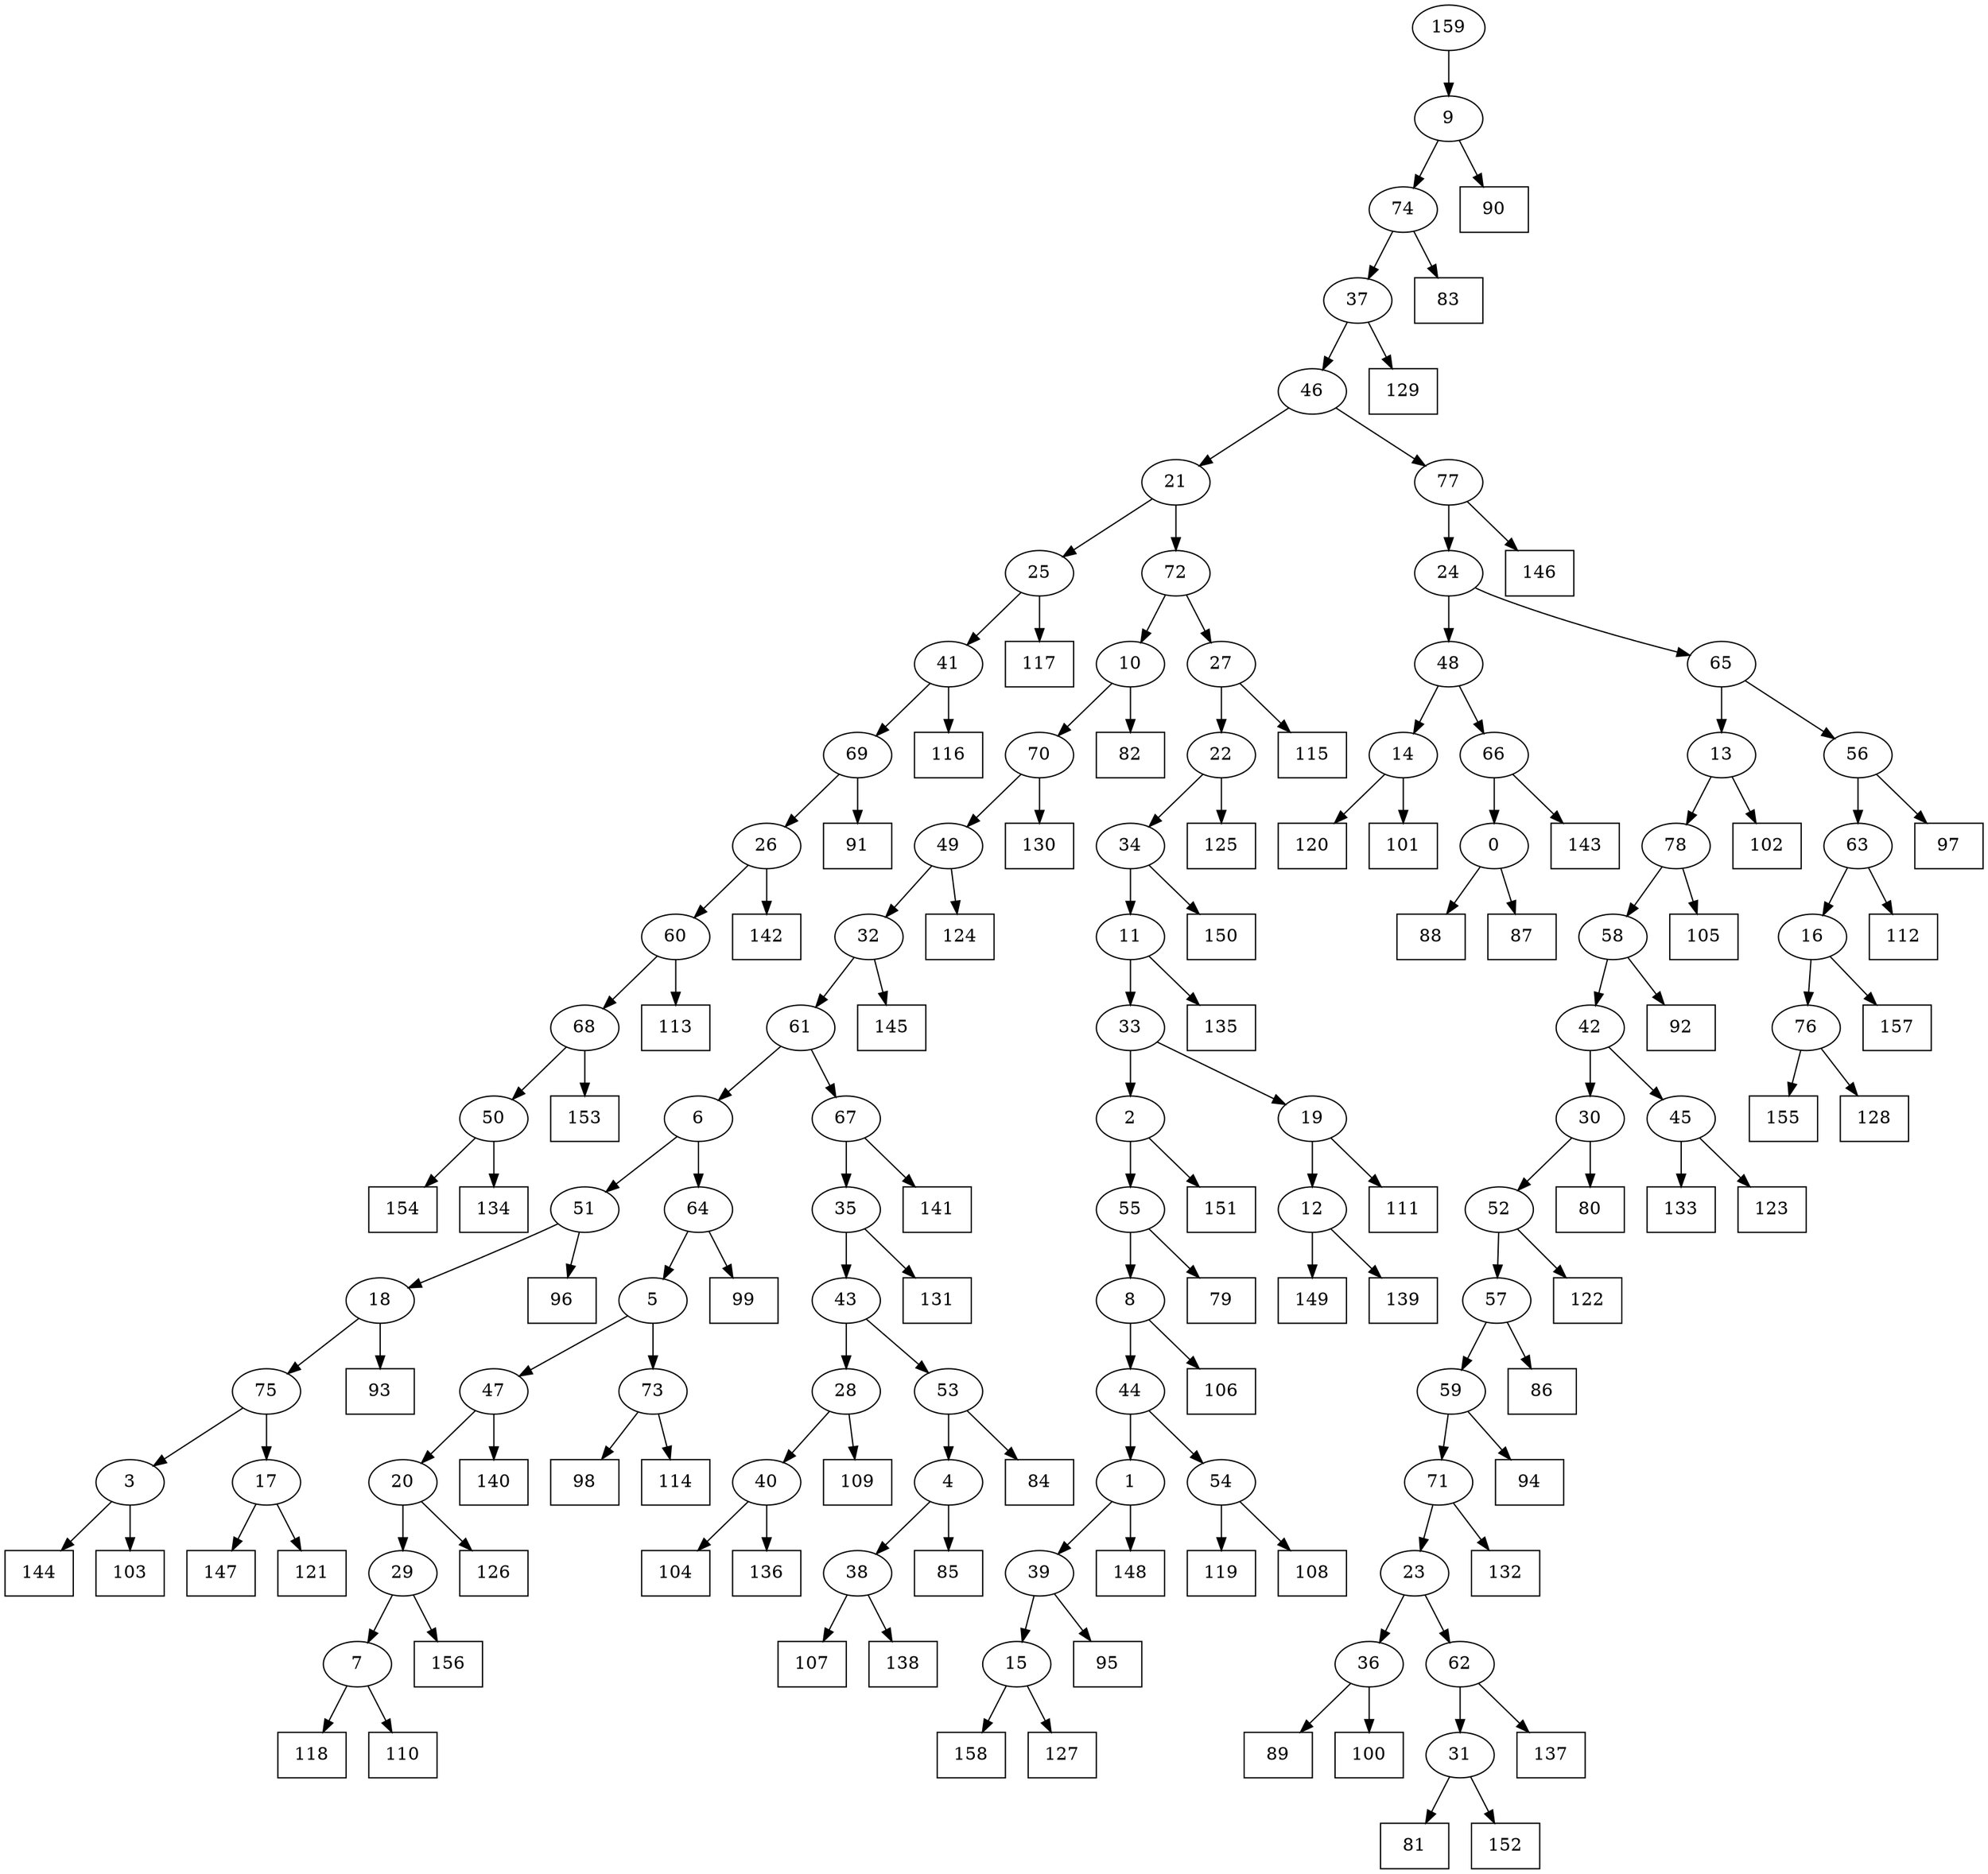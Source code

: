 digraph G {
0[label="0"];
1[label="1"];
2[label="2"];
3[label="3"];
4[label="4"];
5[label="5"];
6[label="6"];
7[label="7"];
8[label="8"];
9[label="9"];
10[label="10"];
11[label="11"];
12[label="12"];
13[label="13"];
14[label="14"];
15[label="15"];
16[label="16"];
17[label="17"];
18[label="18"];
19[label="19"];
20[label="20"];
21[label="21"];
22[label="22"];
23[label="23"];
24[label="24"];
25[label="25"];
26[label="26"];
27[label="27"];
28[label="28"];
29[label="29"];
30[label="30"];
31[label="31"];
32[label="32"];
33[label="33"];
34[label="34"];
35[label="35"];
36[label="36"];
37[label="37"];
38[label="38"];
39[label="39"];
40[label="40"];
41[label="41"];
42[label="42"];
43[label="43"];
44[label="44"];
45[label="45"];
46[label="46"];
47[label="47"];
48[label="48"];
49[label="49"];
50[label="50"];
51[label="51"];
52[label="52"];
53[label="53"];
54[label="54"];
55[label="55"];
56[label="56"];
57[label="57"];
58[label="58"];
59[label="59"];
60[label="60"];
61[label="61"];
62[label="62"];
63[label="63"];
64[label="64"];
65[label="65"];
66[label="66"];
67[label="67"];
68[label="68"];
69[label="69"];
70[label="70"];
71[label="71"];
72[label="72"];
73[label="73"];
74[label="74"];
75[label="75"];
76[label="76"];
77[label="77"];
78[label="78"];
79[shape=box,label="126"];
80[shape=box,label="98"];
81[shape=box,label="94"];
82[shape=box,label="125"];
83[shape=box,label="157"];
84[shape=box,label="144"];
85[shape=box,label="112"];
86[shape=box,label="91"];
87[shape=box,label="106"];
88[shape=box,label="99"];
89[shape=box,label="95"];
90[shape=box,label="129"];
91[shape=box,label="79"];
92[shape=box,label="117"];
93[shape=box,label="81"];
94[shape=box,label="88"];
95[shape=box,label="105"];
96[shape=box,label="149"];
97[shape=box,label="124"];
98[shape=box,label="102"];
99[shape=box,label="158"];
100[shape=box,label="89"];
101[shape=box,label="97"];
102[shape=box,label="153"];
103[shape=box,label="151"];
104[shape=box,label="107"];
105[shape=box,label="147"];
106[shape=box,label="92"];
107[shape=box,label="150"];
108[shape=box,label="140"];
109[shape=box,label="83"];
110[shape=box,label="109"];
111[shape=box,label="146"];
112[shape=box,label="142"];
113[shape=box,label="133"];
114[shape=box,label="118"];
115[shape=box,label="113"];
116[shape=box,label="154"];
117[shape=box,label="80"];
118[shape=box,label="138"];
119[shape=box,label="148"];
120[shape=box,label="82"];
121[shape=box,label="143"];
122[shape=box,label="110"];
123[shape=box,label="130"];
124[shape=box,label="103"];
125[shape=box,label="134"];
126[shape=box,label="119"];
127[shape=box,label="152"];
128[shape=box,label="122"];
129[shape=box,label="87"];
130[shape=box,label="84"];
131[shape=box,label="111"];
132[shape=box,label="137"];
133[shape=box,label="96"];
134[shape=box,label="90"];
135[shape=box,label="108"];
136[shape=box,label="127"];
137[shape=box,label="123"];
138[shape=box,label="156"];
139[shape=box,label="120"];
140[shape=box,label="114"];
141[shape=box,label="131"];
142[shape=box,label="116"];
143[shape=box,label="139"];
144[shape=box,label="155"];
145[shape=box,label="100"];
146[shape=box,label="93"];
147[shape=box,label="101"];
148[shape=box,label="85"];
149[shape=box,label="104"];
150[shape=box,label="132"];
151[shape=box,label="86"];
152[shape=box,label="121"];
153[shape=box,label="145"];
154[shape=box,label="128"];
155[shape=box,label="136"];
156[shape=box,label="141"];
157[shape=box,label="115"];
158[shape=box,label="135"];
159[label="159"];
42->30 ;
25->92 ;
37->90 ;
0->94 ;
31->93 ;
71->150 ;
51->133 ;
18->75 ;
30->117 ;
67->156 ;
3->84 ;
4->148 ;
77->24 ;
19->12 ;
8->87 ;
23->62 ;
50->125 ;
11->158 ;
50->116 ;
42->45 ;
27->157 ;
73->140 ;
65->13 ;
45->137 ;
14->147 ;
10->70 ;
70->123 ;
74->37 ;
35->141 ;
47->20 ;
33->19 ;
20->79 ;
13->98 ;
61->6 ;
12->96 ;
32->153 ;
15->99 ;
36->145 ;
17->105 ;
54->135 ;
53->130 ;
7->122 ;
63->85 ;
30->52 ;
52->128 ;
15->136 ;
68->102 ;
41->69 ;
58->42 ;
24->48 ;
11->33 ;
32->61 ;
78->95 ;
59->81 ;
5->73 ;
43->53 ;
53->4 ;
29->7 ;
7->114 ;
0->129 ;
12->143 ;
9->74 ;
60->115 ;
48->14 ;
14->139 ;
71->23 ;
22->82 ;
39->89 ;
40->149 ;
34->107 ;
18->146 ;
9->134 ;
21->72 ;
38->104 ;
75->17 ;
17->152 ;
43->28 ;
33->2 ;
26->60 ;
22->34 ;
20->29 ;
29->138 ;
74->109 ;
56->63 ;
55->91 ;
49->97 ;
6->51 ;
76->144 ;
64->88 ;
28->40 ;
40->155 ;
1->119 ;
55->8 ;
19->131 ;
72->27 ;
27->22 ;
45->113 ;
69->86 ;
66->121 ;
23->36 ;
36->100 ;
56->101 ;
8->44 ;
24->65 ;
65->56 ;
73->80 ;
52->57 ;
57->151 ;
39->15 ;
60->68 ;
68->50 ;
62->31 ;
31->127 ;
70->49 ;
49->32 ;
44->54 ;
41->142 ;
75->3 ;
3->124 ;
54->126 ;
72->10 ;
10->120 ;
25->41 ;
35->43 ;
2->55 ;
61->67 ;
67->35 ;
16->83 ;
78->58 ;
58->106 ;
51->18 ;
44->1 ;
1->39 ;
37->46 ;
46->77 ;
77->111 ;
28->110 ;
63->16 ;
16->76 ;
76->154 ;
5->47 ;
47->108 ;
62->132 ;
4->38 ;
38->118 ;
6->64 ;
64->5 ;
34->11 ;
69->26 ;
26->112 ;
159->9 ;
57->59 ;
59->71 ;
13->78 ;
46->21 ;
21->25 ;
2->103 ;
48->66 ;
66->0 ;
}
